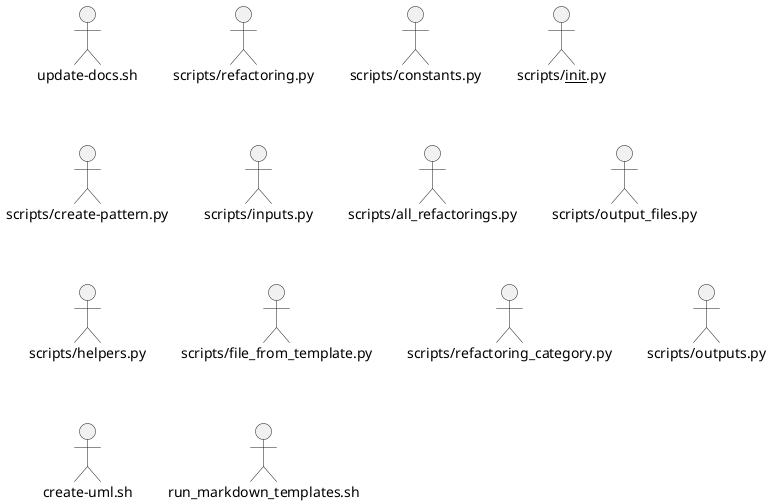 @startuml

"update-docs.sh"
"scripts/refactoring.py"
"scripts/constants.py"
"scripts/__init__.py"
"scripts/create-pattern.py"
"scripts/inputs.py"
"scripts/all_refactorings.py"
"scripts/output_files.py"
"scripts/helpers.py"
"scripts/file_from_template.py"
"scripts/refactoring_category.py"
"scripts/outputs.py"
"create-uml.sh"
"run_markdown_templates.sh"

@enduml

